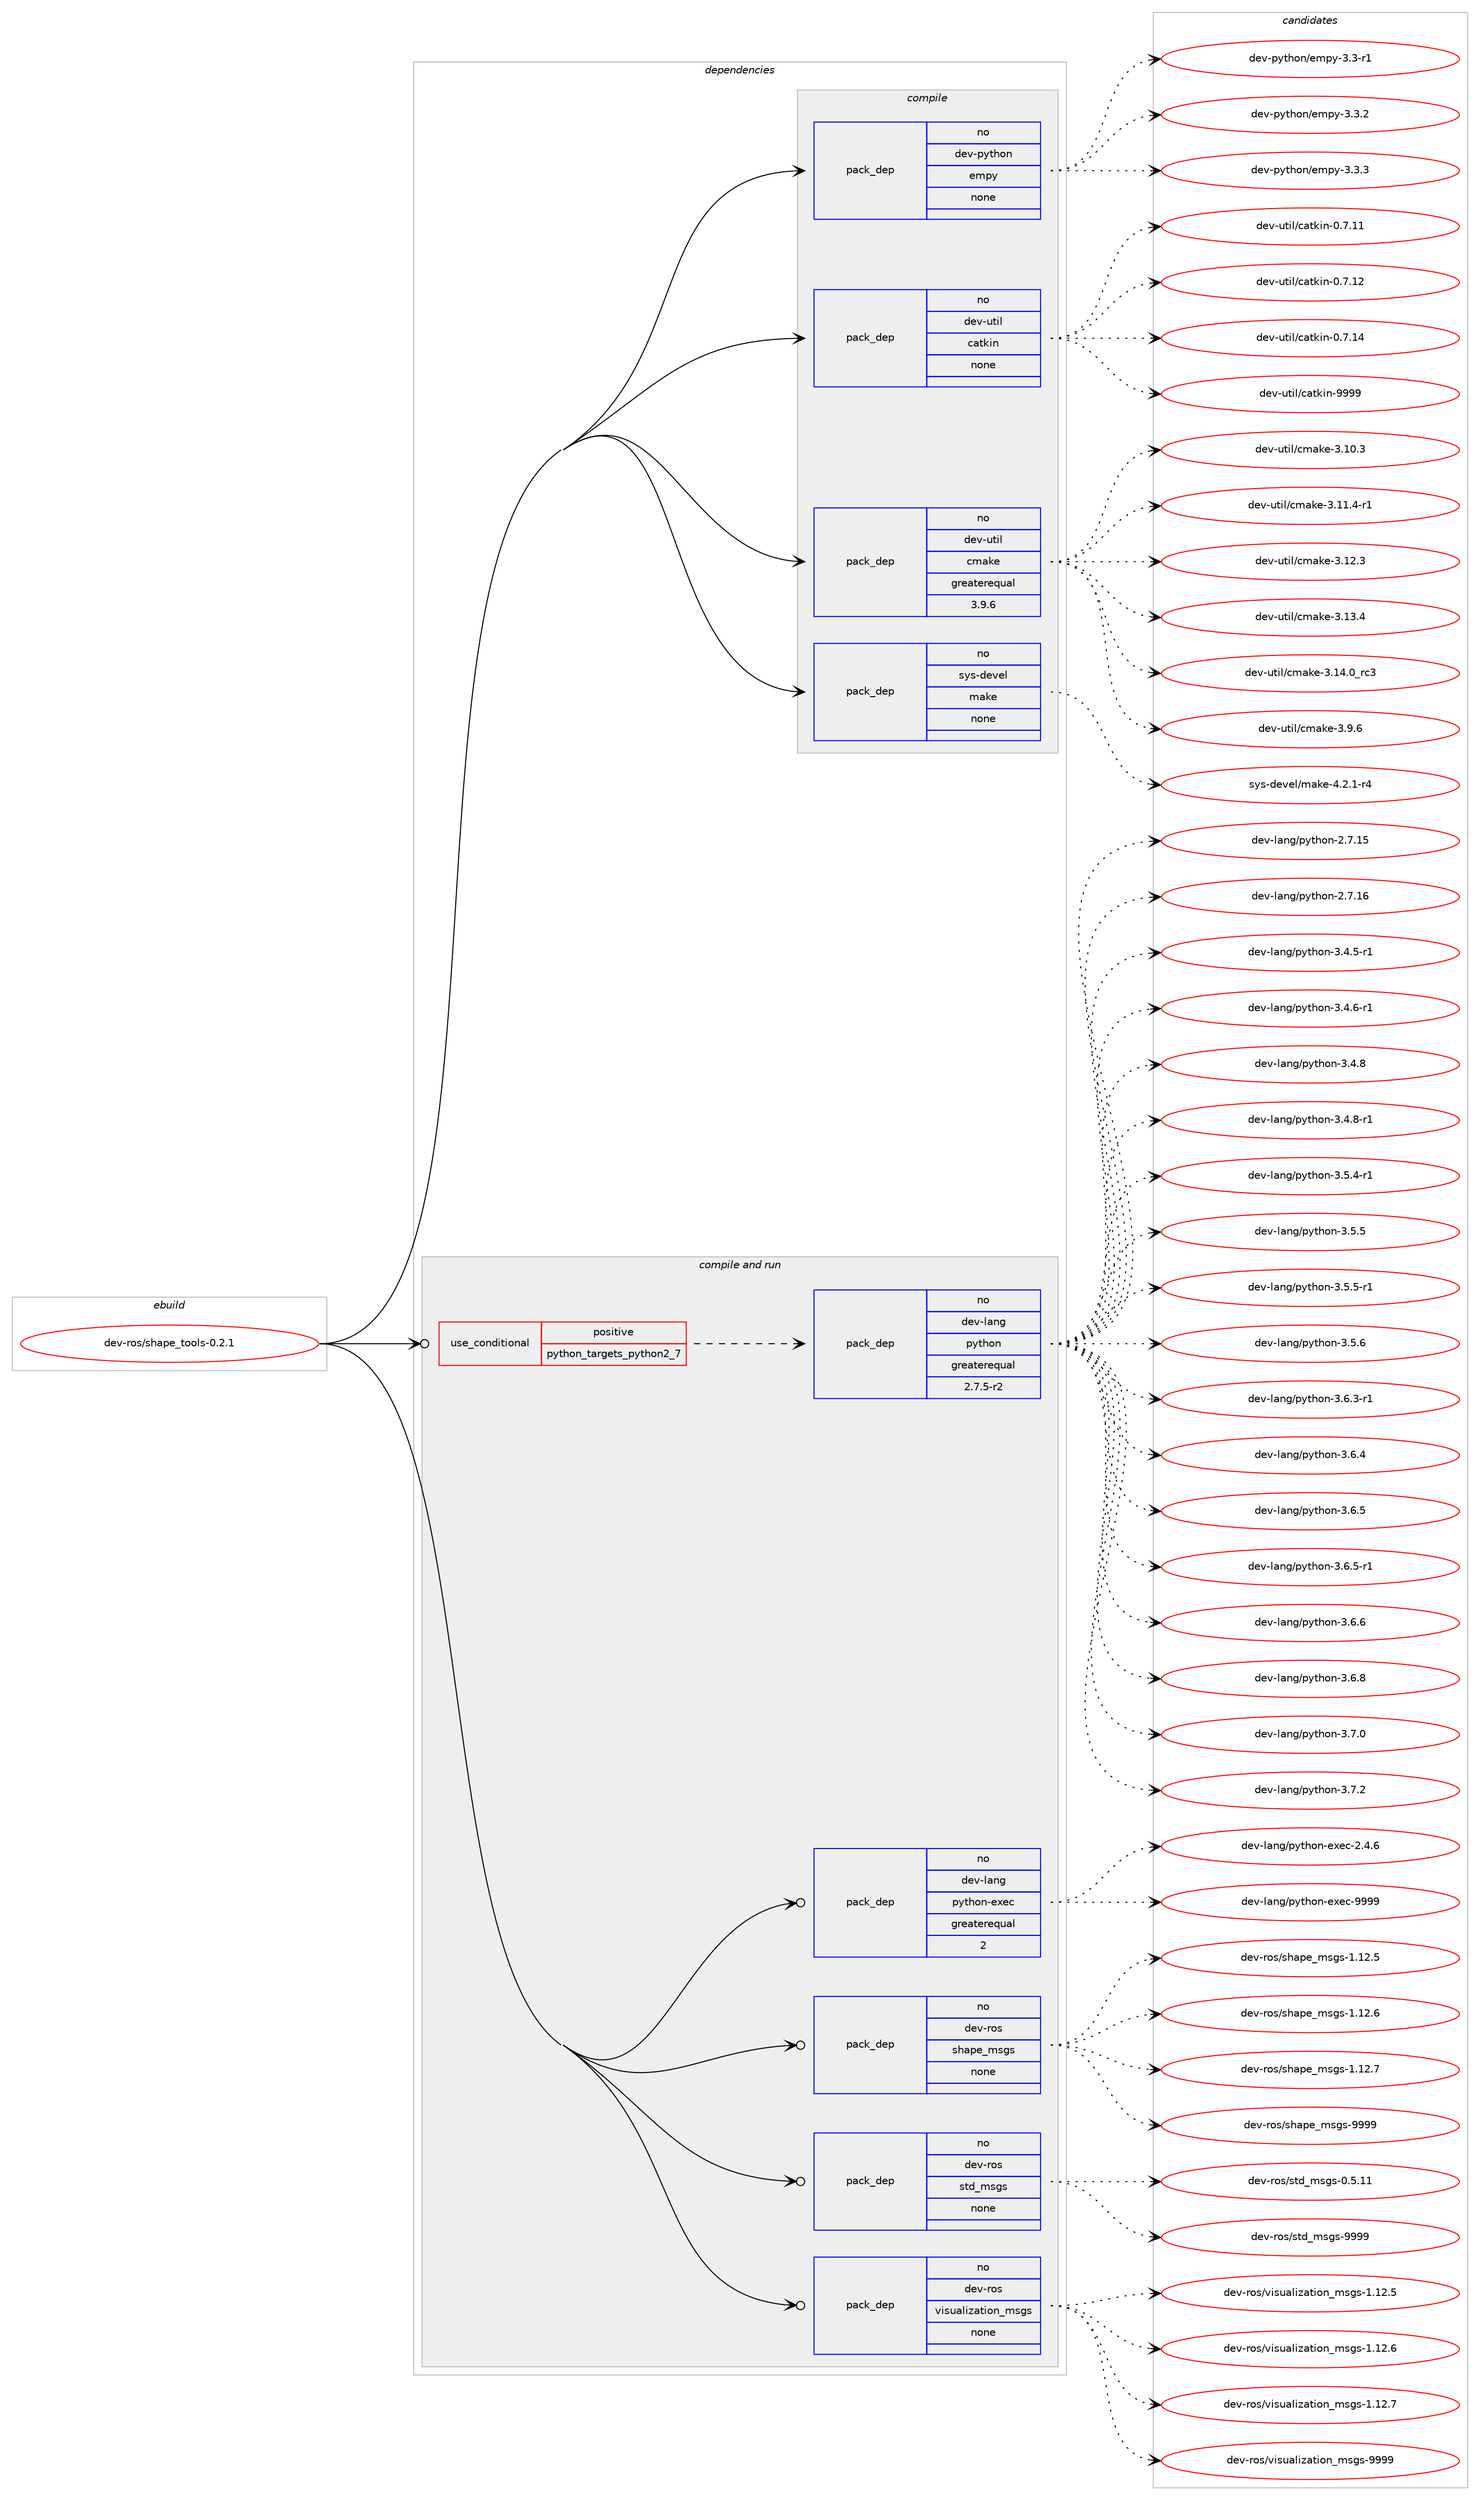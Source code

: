 digraph prolog {

# *************
# Graph options
# *************

newrank=true;
concentrate=true;
compound=true;
graph [rankdir=LR,fontname=Helvetica,fontsize=10,ranksep=1.5];#, ranksep=2.5, nodesep=0.2];
edge  [arrowhead=vee];
node  [fontname=Helvetica,fontsize=10];

# **********
# The ebuild
# **********

subgraph cluster_leftcol {
color=gray;
rank=same;
label=<<i>ebuild</i>>;
id [label="dev-ros/shape_tools-0.2.1", color=red, width=4, href="../dev-ros/shape_tools-0.2.1.svg"];
}

# ****************
# The dependencies
# ****************

subgraph cluster_midcol {
color=gray;
label=<<i>dependencies</i>>;
subgraph cluster_compile {
fillcolor="#eeeeee";
style=filled;
label=<<i>compile</i>>;
subgraph pack1056967 {
dependency1471036 [label=<<TABLE BORDER="0" CELLBORDER="1" CELLSPACING="0" CELLPADDING="4" WIDTH="220"><TR><TD ROWSPAN="6" CELLPADDING="30">pack_dep</TD></TR><TR><TD WIDTH="110">no</TD></TR><TR><TD>dev-python</TD></TR><TR><TD>empy</TD></TR><TR><TD>none</TD></TR><TR><TD></TD></TR></TABLE>>, shape=none, color=blue];
}
id:e -> dependency1471036:w [weight=20,style="solid",arrowhead="vee"];
subgraph pack1056968 {
dependency1471037 [label=<<TABLE BORDER="0" CELLBORDER="1" CELLSPACING="0" CELLPADDING="4" WIDTH="220"><TR><TD ROWSPAN="6" CELLPADDING="30">pack_dep</TD></TR><TR><TD WIDTH="110">no</TD></TR><TR><TD>dev-util</TD></TR><TR><TD>catkin</TD></TR><TR><TD>none</TD></TR><TR><TD></TD></TR></TABLE>>, shape=none, color=blue];
}
id:e -> dependency1471037:w [weight=20,style="solid",arrowhead="vee"];
subgraph pack1056969 {
dependency1471038 [label=<<TABLE BORDER="0" CELLBORDER="1" CELLSPACING="0" CELLPADDING="4" WIDTH="220"><TR><TD ROWSPAN="6" CELLPADDING="30">pack_dep</TD></TR><TR><TD WIDTH="110">no</TD></TR><TR><TD>dev-util</TD></TR><TR><TD>cmake</TD></TR><TR><TD>greaterequal</TD></TR><TR><TD>3.9.6</TD></TR></TABLE>>, shape=none, color=blue];
}
id:e -> dependency1471038:w [weight=20,style="solid",arrowhead="vee"];
subgraph pack1056970 {
dependency1471039 [label=<<TABLE BORDER="0" CELLBORDER="1" CELLSPACING="0" CELLPADDING="4" WIDTH="220"><TR><TD ROWSPAN="6" CELLPADDING="30">pack_dep</TD></TR><TR><TD WIDTH="110">no</TD></TR><TR><TD>sys-devel</TD></TR><TR><TD>make</TD></TR><TR><TD>none</TD></TR><TR><TD></TD></TR></TABLE>>, shape=none, color=blue];
}
id:e -> dependency1471039:w [weight=20,style="solid",arrowhead="vee"];
}
subgraph cluster_compileandrun {
fillcolor="#eeeeee";
style=filled;
label=<<i>compile and run</i>>;
subgraph cond390679 {
dependency1471040 [label=<<TABLE BORDER="0" CELLBORDER="1" CELLSPACING="0" CELLPADDING="4"><TR><TD ROWSPAN="3" CELLPADDING="10">use_conditional</TD></TR><TR><TD>positive</TD></TR><TR><TD>python_targets_python2_7</TD></TR></TABLE>>, shape=none, color=red];
subgraph pack1056971 {
dependency1471041 [label=<<TABLE BORDER="0" CELLBORDER="1" CELLSPACING="0" CELLPADDING="4" WIDTH="220"><TR><TD ROWSPAN="6" CELLPADDING="30">pack_dep</TD></TR><TR><TD WIDTH="110">no</TD></TR><TR><TD>dev-lang</TD></TR><TR><TD>python</TD></TR><TR><TD>greaterequal</TD></TR><TR><TD>2.7.5-r2</TD></TR></TABLE>>, shape=none, color=blue];
}
dependency1471040:e -> dependency1471041:w [weight=20,style="dashed",arrowhead="vee"];
}
id:e -> dependency1471040:w [weight=20,style="solid",arrowhead="odotvee"];
subgraph pack1056972 {
dependency1471042 [label=<<TABLE BORDER="0" CELLBORDER="1" CELLSPACING="0" CELLPADDING="4" WIDTH="220"><TR><TD ROWSPAN="6" CELLPADDING="30">pack_dep</TD></TR><TR><TD WIDTH="110">no</TD></TR><TR><TD>dev-lang</TD></TR><TR><TD>python-exec</TD></TR><TR><TD>greaterequal</TD></TR><TR><TD>2</TD></TR></TABLE>>, shape=none, color=blue];
}
id:e -> dependency1471042:w [weight=20,style="solid",arrowhead="odotvee"];
subgraph pack1056973 {
dependency1471043 [label=<<TABLE BORDER="0" CELLBORDER="1" CELLSPACING="0" CELLPADDING="4" WIDTH="220"><TR><TD ROWSPAN="6" CELLPADDING="30">pack_dep</TD></TR><TR><TD WIDTH="110">no</TD></TR><TR><TD>dev-ros</TD></TR><TR><TD>shape_msgs</TD></TR><TR><TD>none</TD></TR><TR><TD></TD></TR></TABLE>>, shape=none, color=blue];
}
id:e -> dependency1471043:w [weight=20,style="solid",arrowhead="odotvee"];
subgraph pack1056974 {
dependency1471044 [label=<<TABLE BORDER="0" CELLBORDER="1" CELLSPACING="0" CELLPADDING="4" WIDTH="220"><TR><TD ROWSPAN="6" CELLPADDING="30">pack_dep</TD></TR><TR><TD WIDTH="110">no</TD></TR><TR><TD>dev-ros</TD></TR><TR><TD>std_msgs</TD></TR><TR><TD>none</TD></TR><TR><TD></TD></TR></TABLE>>, shape=none, color=blue];
}
id:e -> dependency1471044:w [weight=20,style="solid",arrowhead="odotvee"];
subgraph pack1056975 {
dependency1471045 [label=<<TABLE BORDER="0" CELLBORDER="1" CELLSPACING="0" CELLPADDING="4" WIDTH="220"><TR><TD ROWSPAN="6" CELLPADDING="30">pack_dep</TD></TR><TR><TD WIDTH="110">no</TD></TR><TR><TD>dev-ros</TD></TR><TR><TD>visualization_msgs</TD></TR><TR><TD>none</TD></TR><TR><TD></TD></TR></TABLE>>, shape=none, color=blue];
}
id:e -> dependency1471045:w [weight=20,style="solid",arrowhead="odotvee"];
}
subgraph cluster_run {
fillcolor="#eeeeee";
style=filled;
label=<<i>run</i>>;
}
}

# **************
# The candidates
# **************

subgraph cluster_choices {
rank=same;
color=gray;
label=<<i>candidates</i>>;

subgraph choice1056967 {
color=black;
nodesep=1;
choice1001011184511212111610411111047101109112121455146514511449 [label="dev-python/empy-3.3-r1", color=red, width=4,href="../dev-python/empy-3.3-r1.svg"];
choice1001011184511212111610411111047101109112121455146514650 [label="dev-python/empy-3.3.2", color=red, width=4,href="../dev-python/empy-3.3.2.svg"];
choice1001011184511212111610411111047101109112121455146514651 [label="dev-python/empy-3.3.3", color=red, width=4,href="../dev-python/empy-3.3.3.svg"];
dependency1471036:e -> choice1001011184511212111610411111047101109112121455146514511449:w [style=dotted,weight="100"];
dependency1471036:e -> choice1001011184511212111610411111047101109112121455146514650:w [style=dotted,weight="100"];
dependency1471036:e -> choice1001011184511212111610411111047101109112121455146514651:w [style=dotted,weight="100"];
}
subgraph choice1056968 {
color=black;
nodesep=1;
choice1001011184511711610510847999711610710511045484655464949 [label="dev-util/catkin-0.7.11", color=red, width=4,href="../dev-util/catkin-0.7.11.svg"];
choice1001011184511711610510847999711610710511045484655464950 [label="dev-util/catkin-0.7.12", color=red, width=4,href="../dev-util/catkin-0.7.12.svg"];
choice1001011184511711610510847999711610710511045484655464952 [label="dev-util/catkin-0.7.14", color=red, width=4,href="../dev-util/catkin-0.7.14.svg"];
choice100101118451171161051084799971161071051104557575757 [label="dev-util/catkin-9999", color=red, width=4,href="../dev-util/catkin-9999.svg"];
dependency1471037:e -> choice1001011184511711610510847999711610710511045484655464949:w [style=dotted,weight="100"];
dependency1471037:e -> choice1001011184511711610510847999711610710511045484655464950:w [style=dotted,weight="100"];
dependency1471037:e -> choice1001011184511711610510847999711610710511045484655464952:w [style=dotted,weight="100"];
dependency1471037:e -> choice100101118451171161051084799971161071051104557575757:w [style=dotted,weight="100"];
}
subgraph choice1056969 {
color=black;
nodesep=1;
choice1001011184511711610510847991099710710145514649484651 [label="dev-util/cmake-3.10.3", color=red, width=4,href="../dev-util/cmake-3.10.3.svg"];
choice10010111845117116105108479910997107101455146494946524511449 [label="dev-util/cmake-3.11.4-r1", color=red, width=4,href="../dev-util/cmake-3.11.4-r1.svg"];
choice1001011184511711610510847991099710710145514649504651 [label="dev-util/cmake-3.12.3", color=red, width=4,href="../dev-util/cmake-3.12.3.svg"];
choice1001011184511711610510847991099710710145514649514652 [label="dev-util/cmake-3.13.4", color=red, width=4,href="../dev-util/cmake-3.13.4.svg"];
choice1001011184511711610510847991099710710145514649524648951149951 [label="dev-util/cmake-3.14.0_rc3", color=red, width=4,href="../dev-util/cmake-3.14.0_rc3.svg"];
choice10010111845117116105108479910997107101455146574654 [label="dev-util/cmake-3.9.6", color=red, width=4,href="../dev-util/cmake-3.9.6.svg"];
dependency1471038:e -> choice1001011184511711610510847991099710710145514649484651:w [style=dotted,weight="100"];
dependency1471038:e -> choice10010111845117116105108479910997107101455146494946524511449:w [style=dotted,weight="100"];
dependency1471038:e -> choice1001011184511711610510847991099710710145514649504651:w [style=dotted,weight="100"];
dependency1471038:e -> choice1001011184511711610510847991099710710145514649514652:w [style=dotted,weight="100"];
dependency1471038:e -> choice1001011184511711610510847991099710710145514649524648951149951:w [style=dotted,weight="100"];
dependency1471038:e -> choice10010111845117116105108479910997107101455146574654:w [style=dotted,weight="100"];
}
subgraph choice1056970 {
color=black;
nodesep=1;
choice1151211154510010111810110847109971071014552465046494511452 [label="sys-devel/make-4.2.1-r4", color=red, width=4,href="../sys-devel/make-4.2.1-r4.svg"];
dependency1471039:e -> choice1151211154510010111810110847109971071014552465046494511452:w [style=dotted,weight="100"];
}
subgraph choice1056971 {
color=black;
nodesep=1;
choice10010111845108971101034711212111610411111045504655464953 [label="dev-lang/python-2.7.15", color=red, width=4,href="../dev-lang/python-2.7.15.svg"];
choice10010111845108971101034711212111610411111045504655464954 [label="dev-lang/python-2.7.16", color=red, width=4,href="../dev-lang/python-2.7.16.svg"];
choice1001011184510897110103471121211161041111104551465246534511449 [label="dev-lang/python-3.4.5-r1", color=red, width=4,href="../dev-lang/python-3.4.5-r1.svg"];
choice1001011184510897110103471121211161041111104551465246544511449 [label="dev-lang/python-3.4.6-r1", color=red, width=4,href="../dev-lang/python-3.4.6-r1.svg"];
choice100101118451089711010347112121116104111110455146524656 [label="dev-lang/python-3.4.8", color=red, width=4,href="../dev-lang/python-3.4.8.svg"];
choice1001011184510897110103471121211161041111104551465246564511449 [label="dev-lang/python-3.4.8-r1", color=red, width=4,href="../dev-lang/python-3.4.8-r1.svg"];
choice1001011184510897110103471121211161041111104551465346524511449 [label="dev-lang/python-3.5.4-r1", color=red, width=4,href="../dev-lang/python-3.5.4-r1.svg"];
choice100101118451089711010347112121116104111110455146534653 [label="dev-lang/python-3.5.5", color=red, width=4,href="../dev-lang/python-3.5.5.svg"];
choice1001011184510897110103471121211161041111104551465346534511449 [label="dev-lang/python-3.5.5-r1", color=red, width=4,href="../dev-lang/python-3.5.5-r1.svg"];
choice100101118451089711010347112121116104111110455146534654 [label="dev-lang/python-3.5.6", color=red, width=4,href="../dev-lang/python-3.5.6.svg"];
choice1001011184510897110103471121211161041111104551465446514511449 [label="dev-lang/python-3.6.3-r1", color=red, width=4,href="../dev-lang/python-3.6.3-r1.svg"];
choice100101118451089711010347112121116104111110455146544652 [label="dev-lang/python-3.6.4", color=red, width=4,href="../dev-lang/python-3.6.4.svg"];
choice100101118451089711010347112121116104111110455146544653 [label="dev-lang/python-3.6.5", color=red, width=4,href="../dev-lang/python-3.6.5.svg"];
choice1001011184510897110103471121211161041111104551465446534511449 [label="dev-lang/python-3.6.5-r1", color=red, width=4,href="../dev-lang/python-3.6.5-r1.svg"];
choice100101118451089711010347112121116104111110455146544654 [label="dev-lang/python-3.6.6", color=red, width=4,href="../dev-lang/python-3.6.6.svg"];
choice100101118451089711010347112121116104111110455146544656 [label="dev-lang/python-3.6.8", color=red, width=4,href="../dev-lang/python-3.6.8.svg"];
choice100101118451089711010347112121116104111110455146554648 [label="dev-lang/python-3.7.0", color=red, width=4,href="../dev-lang/python-3.7.0.svg"];
choice100101118451089711010347112121116104111110455146554650 [label="dev-lang/python-3.7.2", color=red, width=4,href="../dev-lang/python-3.7.2.svg"];
dependency1471041:e -> choice10010111845108971101034711212111610411111045504655464953:w [style=dotted,weight="100"];
dependency1471041:e -> choice10010111845108971101034711212111610411111045504655464954:w [style=dotted,weight="100"];
dependency1471041:e -> choice1001011184510897110103471121211161041111104551465246534511449:w [style=dotted,weight="100"];
dependency1471041:e -> choice1001011184510897110103471121211161041111104551465246544511449:w [style=dotted,weight="100"];
dependency1471041:e -> choice100101118451089711010347112121116104111110455146524656:w [style=dotted,weight="100"];
dependency1471041:e -> choice1001011184510897110103471121211161041111104551465246564511449:w [style=dotted,weight="100"];
dependency1471041:e -> choice1001011184510897110103471121211161041111104551465346524511449:w [style=dotted,weight="100"];
dependency1471041:e -> choice100101118451089711010347112121116104111110455146534653:w [style=dotted,weight="100"];
dependency1471041:e -> choice1001011184510897110103471121211161041111104551465346534511449:w [style=dotted,weight="100"];
dependency1471041:e -> choice100101118451089711010347112121116104111110455146534654:w [style=dotted,weight="100"];
dependency1471041:e -> choice1001011184510897110103471121211161041111104551465446514511449:w [style=dotted,weight="100"];
dependency1471041:e -> choice100101118451089711010347112121116104111110455146544652:w [style=dotted,weight="100"];
dependency1471041:e -> choice100101118451089711010347112121116104111110455146544653:w [style=dotted,weight="100"];
dependency1471041:e -> choice1001011184510897110103471121211161041111104551465446534511449:w [style=dotted,weight="100"];
dependency1471041:e -> choice100101118451089711010347112121116104111110455146544654:w [style=dotted,weight="100"];
dependency1471041:e -> choice100101118451089711010347112121116104111110455146544656:w [style=dotted,weight="100"];
dependency1471041:e -> choice100101118451089711010347112121116104111110455146554648:w [style=dotted,weight="100"];
dependency1471041:e -> choice100101118451089711010347112121116104111110455146554650:w [style=dotted,weight="100"];
}
subgraph choice1056972 {
color=black;
nodesep=1;
choice1001011184510897110103471121211161041111104510112010199455046524654 [label="dev-lang/python-exec-2.4.6", color=red, width=4,href="../dev-lang/python-exec-2.4.6.svg"];
choice10010111845108971101034711212111610411111045101120101994557575757 [label="dev-lang/python-exec-9999", color=red, width=4,href="../dev-lang/python-exec-9999.svg"];
dependency1471042:e -> choice1001011184510897110103471121211161041111104510112010199455046524654:w [style=dotted,weight="100"];
dependency1471042:e -> choice10010111845108971101034711212111610411111045101120101994557575757:w [style=dotted,weight="100"];
}
subgraph choice1056973 {
color=black;
nodesep=1;
choice1001011184511411111547115104971121019510911510311545494649504653 [label="dev-ros/shape_msgs-1.12.5", color=red, width=4,href="../dev-ros/shape_msgs-1.12.5.svg"];
choice1001011184511411111547115104971121019510911510311545494649504654 [label="dev-ros/shape_msgs-1.12.6", color=red, width=4,href="../dev-ros/shape_msgs-1.12.6.svg"];
choice1001011184511411111547115104971121019510911510311545494649504655 [label="dev-ros/shape_msgs-1.12.7", color=red, width=4,href="../dev-ros/shape_msgs-1.12.7.svg"];
choice100101118451141111154711510497112101951091151031154557575757 [label="dev-ros/shape_msgs-9999", color=red, width=4,href="../dev-ros/shape_msgs-9999.svg"];
dependency1471043:e -> choice1001011184511411111547115104971121019510911510311545494649504653:w [style=dotted,weight="100"];
dependency1471043:e -> choice1001011184511411111547115104971121019510911510311545494649504654:w [style=dotted,weight="100"];
dependency1471043:e -> choice1001011184511411111547115104971121019510911510311545494649504655:w [style=dotted,weight="100"];
dependency1471043:e -> choice100101118451141111154711510497112101951091151031154557575757:w [style=dotted,weight="100"];
}
subgraph choice1056974 {
color=black;
nodesep=1;
choice10010111845114111115471151161009510911510311545484653464949 [label="dev-ros/std_msgs-0.5.11", color=red, width=4,href="../dev-ros/std_msgs-0.5.11.svg"];
choice1001011184511411111547115116100951091151031154557575757 [label="dev-ros/std_msgs-9999", color=red, width=4,href="../dev-ros/std_msgs-9999.svg"];
dependency1471044:e -> choice10010111845114111115471151161009510911510311545484653464949:w [style=dotted,weight="100"];
dependency1471044:e -> choice1001011184511411111547115116100951091151031154557575757:w [style=dotted,weight="100"];
}
subgraph choice1056975 {
color=black;
nodesep=1;
choice100101118451141111154711810511511797108105122971161051111109510911510311545494649504653 [label="dev-ros/visualization_msgs-1.12.5", color=red, width=4,href="../dev-ros/visualization_msgs-1.12.5.svg"];
choice100101118451141111154711810511511797108105122971161051111109510911510311545494649504654 [label="dev-ros/visualization_msgs-1.12.6", color=red, width=4,href="../dev-ros/visualization_msgs-1.12.6.svg"];
choice100101118451141111154711810511511797108105122971161051111109510911510311545494649504655 [label="dev-ros/visualization_msgs-1.12.7", color=red, width=4,href="../dev-ros/visualization_msgs-1.12.7.svg"];
choice10010111845114111115471181051151179710810512297116105111110951091151031154557575757 [label="dev-ros/visualization_msgs-9999", color=red, width=4,href="../dev-ros/visualization_msgs-9999.svg"];
dependency1471045:e -> choice100101118451141111154711810511511797108105122971161051111109510911510311545494649504653:w [style=dotted,weight="100"];
dependency1471045:e -> choice100101118451141111154711810511511797108105122971161051111109510911510311545494649504654:w [style=dotted,weight="100"];
dependency1471045:e -> choice100101118451141111154711810511511797108105122971161051111109510911510311545494649504655:w [style=dotted,weight="100"];
dependency1471045:e -> choice10010111845114111115471181051151179710810512297116105111110951091151031154557575757:w [style=dotted,weight="100"];
}
}

}
